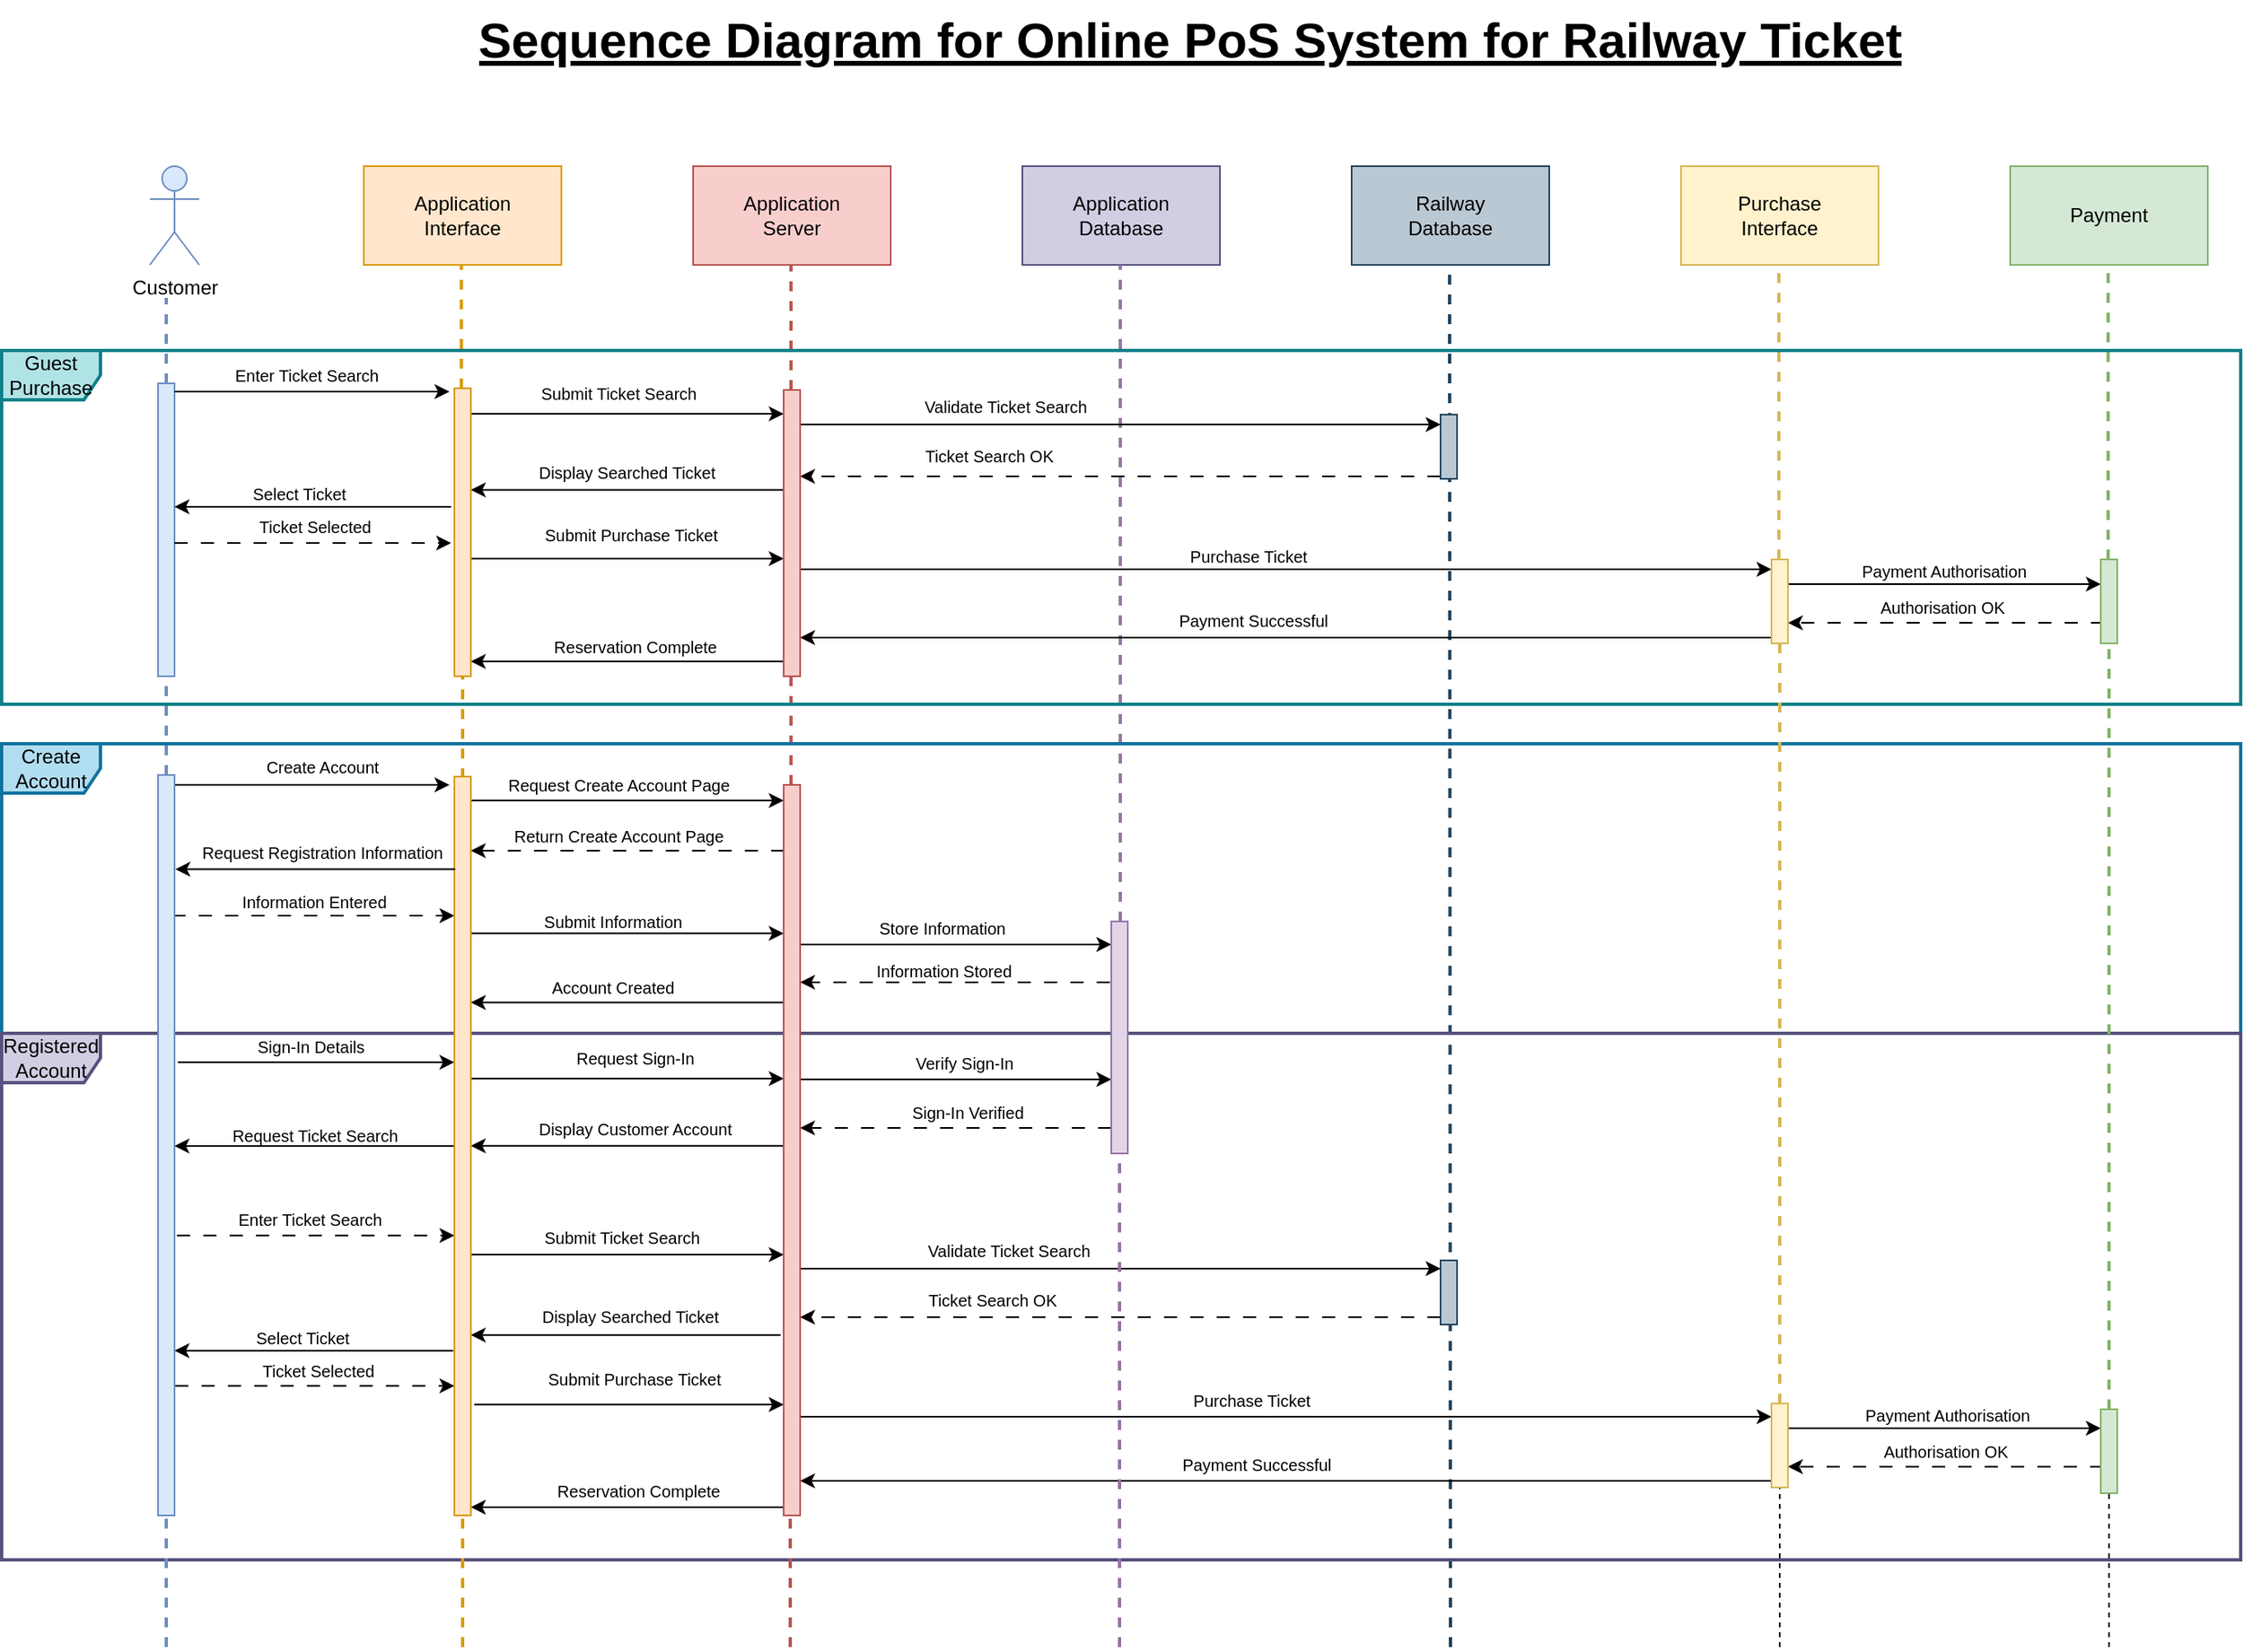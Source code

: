 <mxfile version="24.7.17">
  <diagram name="Page-1" id="2YBvvXClWsGukQMizWep">
    <mxGraphModel dx="2025" dy="1498" grid="1" gridSize="10" guides="1" tooltips="1" connect="1" arrows="1" fold="1" page="1" pageScale="1" pageWidth="850" pageHeight="1100" math="0" shadow="0">
      <root>
        <mxCell id="0" />
        <mxCell id="1" parent="0" />
        <mxCell id="pGVijK_qeZp_xBeqPrej-136" value="" style="html=1;points=[[0,0,0,0,5],[0,1,0,0,-5],[1,0,0,0,5],[1,1,0,0,-5]];perimeter=orthogonalPerimeter;outlineConnect=0;targetShapes=umlLifeline;portConstraint=eastwest;newEdgeStyle={&quot;curved&quot;:0,&quot;rounded&quot;:0};fillColor=#dae8fc;strokeColor=#6c8ebf;" parent="1" vertex="1">
          <mxGeometry x="213" y="273" width="10" height="178" as="geometry" />
        </mxCell>
        <mxCell id="pGVijK_qeZp_xBeqPrej-1" value="Customer" style="shape=umlActor;verticalLabelPosition=bottom;verticalAlign=top;html=1;outlineConnect=0;strokeWidth=1;fillColor=#dae8fc;strokeColor=#6c8ebf;" parent="1" vertex="1">
          <mxGeometry x="208" y="141" width="30" height="60" as="geometry" />
        </mxCell>
        <mxCell id="pGVijK_qeZp_xBeqPrej-2" value="Application&lt;div&gt;&lt;span style=&quot;background-color: initial;&quot;&gt;Interface&lt;/span&gt;&lt;/div&gt;" style="rounded=0;whiteSpace=wrap;html=1;strokeWidth=1;fillColor=#ffe6cc;strokeColor=#d79b00;" parent="1" vertex="1">
          <mxGeometry x="338" y="141" width="120" height="60" as="geometry" />
        </mxCell>
        <mxCell id="pGVijK_qeZp_xBeqPrej-4" value="Application&lt;div&gt;Server&lt;/div&gt;" style="rounded=0;whiteSpace=wrap;html=1;strokeWidth=1;fillColor=#f8cecc;strokeColor=#b85450;" parent="1" vertex="1">
          <mxGeometry x="538" y="141" width="120" height="60" as="geometry" />
        </mxCell>
        <mxCell id="pGVijK_qeZp_xBeqPrej-6" value="Application&lt;div&gt;Database&lt;/div&gt;" style="rounded=0;whiteSpace=wrap;html=1;strokeWidth=1;fillColor=#d0cee2;strokeColor=#56517e;" parent="1" vertex="1">
          <mxGeometry x="738" y="141" width="120" height="60" as="geometry" />
        </mxCell>
        <mxCell id="pGVijK_qeZp_xBeqPrej-8" value="Railway&lt;div&gt;Database&lt;/div&gt;" style="rounded=0;whiteSpace=wrap;html=1;strokeWidth=1;fillColor=#bac8d3;strokeColor=#23445d;" parent="1" vertex="1">
          <mxGeometry x="938" y="141" width="120" height="60" as="geometry" />
        </mxCell>
        <mxCell id="pGVijK_qeZp_xBeqPrej-10" value="Purchase&lt;div&gt;Interface&lt;/div&gt;" style="rounded=0;whiteSpace=wrap;html=1;strokeWidth=1;fillColor=#fff2cc;strokeColor=#d6b656;" parent="1" vertex="1">
          <mxGeometry x="1138" y="141" width="120" height="60" as="geometry" />
        </mxCell>
        <mxCell id="pGVijK_qeZp_xBeqPrej-11" value="" style="endArrow=none;dashed=1;html=1;rounded=0;strokeWidth=2;fillColor=#dae8fc;strokeColor=#6c8ebf;" parent="1" source="pGVijK_qeZp_xBeqPrej-136" edge="1">
          <mxGeometry width="50" height="50" relative="1" as="geometry">
            <mxPoint x="218" y="1041" as="sourcePoint" />
            <mxPoint x="218" y="221" as="targetPoint" />
          </mxGeometry>
        </mxCell>
        <mxCell id="pGVijK_qeZp_xBeqPrej-12" value="" style="endArrow=none;dashed=1;html=1;rounded=0;strokeWidth=2;fillColor=#ffe6cc;strokeColor=#d79b00;" parent="1" source="pGVijK_qeZp_xBeqPrej-142" edge="1">
          <mxGeometry width="50" height="50" relative="1" as="geometry">
            <mxPoint x="398" y="1041" as="sourcePoint" />
            <mxPoint x="397.23" y="201" as="targetPoint" />
          </mxGeometry>
        </mxCell>
        <mxCell id="pGVijK_qeZp_xBeqPrej-13" value="" style="endArrow=none;dashed=1;html=1;rounded=0;strokeWidth=2;fillColor=#f8cecc;strokeColor=#b85450;" parent="1" source="pGVijK_qeZp_xBeqPrej-159" edge="1">
          <mxGeometry width="50" height="50" relative="1" as="geometry">
            <mxPoint x="597" y="1041" as="sourcePoint" />
            <mxPoint x="597.46" y="201" as="targetPoint" />
          </mxGeometry>
        </mxCell>
        <mxCell id="pGVijK_qeZp_xBeqPrej-14" value="" style="endArrow=none;dashed=1;html=1;rounded=0;strokeWidth=2;fillColor=#e1d5e7;strokeColor=#9673a6;" parent="1" source="pGVijK_qeZp_xBeqPrej-156" edge="1">
          <mxGeometry width="50" height="50" relative="1" as="geometry">
            <mxPoint x="797" y="1041" as="sourcePoint" />
            <mxPoint x="797.46" y="201" as="targetPoint" />
          </mxGeometry>
        </mxCell>
        <mxCell id="pGVijK_qeZp_xBeqPrej-15" value="" style="endArrow=none;dashed=1;html=1;rounded=0;strokeWidth=2;fillColor=#bac8d3;strokeColor=#23445d;" parent="1" edge="1">
          <mxGeometry width="50" height="50" relative="1" as="geometry">
            <mxPoint x="998" y="1041" as="sourcePoint" />
            <mxPoint x="997.46" y="201" as="targetPoint" />
          </mxGeometry>
        </mxCell>
        <mxCell id="pGVijK_qeZp_xBeqPrej-16" value="" style="endArrow=none;dashed=1;html=1;rounded=0;strokeWidth=2;fillColor=#fff2cc;strokeColor=#d6b656;" parent="1" source="pGVijK_qeZp_xBeqPrej-150" edge="1">
          <mxGeometry width="50" height="50" relative="1" as="geometry">
            <mxPoint x="1198" y="1041" as="sourcePoint" />
            <mxPoint x="1197.46" y="201" as="targetPoint" />
          </mxGeometry>
        </mxCell>
        <mxCell id="pGVijK_qeZp_xBeqPrej-17" value="" style="endArrow=classic;html=1;rounded=0;strokeWidth=1;" parent="1" edge="1">
          <mxGeometry width="50" height="50" relative="1" as="geometry">
            <mxPoint x="218" y="517" as="sourcePoint" />
            <mxPoint x="390" y="517" as="targetPoint" />
          </mxGeometry>
        </mxCell>
        <mxCell id="pGVijK_qeZp_xBeqPrej-18" value="" style="endArrow=classic;html=1;rounded=0;strokeWidth=1;" parent="1" edge="1">
          <mxGeometry width="50" height="50" relative="1" as="geometry">
            <mxPoint x="403" y="526.5" as="sourcePoint" />
            <mxPoint x="593" y="526.5" as="targetPoint" />
          </mxGeometry>
        </mxCell>
        <mxCell id="pGVijK_qeZp_xBeqPrej-19" value="" style="endArrow=classic;html=1;rounded=0;dashed=1;dashPattern=8 8;strokeWidth=1;exitX=0.039;exitY=0.09;exitDx=0;exitDy=0;exitPerimeter=0;" parent="1" source="pGVijK_qeZp_xBeqPrej-159" target="pGVijK_qeZp_xBeqPrej-144" edge="1">
          <mxGeometry width="50" height="50" relative="1" as="geometry">
            <mxPoint x="590" y="557" as="sourcePoint" />
            <mxPoint x="398" y="557" as="targetPoint" />
          </mxGeometry>
        </mxCell>
        <mxCell id="pGVijK_qeZp_xBeqPrej-20" value="" style="endArrow=classic;html=1;rounded=0;strokeWidth=1;" parent="1" source="pGVijK_qeZp_xBeqPrej-144" target="pGVijK_qeZp_xBeqPrej-138" edge="1">
          <mxGeometry width="50" height="50" relative="1" as="geometry">
            <mxPoint x="398" y="567" as="sourcePoint" />
            <mxPoint x="218" y="567" as="targetPoint" />
          </mxGeometry>
        </mxCell>
        <mxCell id="pGVijK_qeZp_xBeqPrej-22" value="Create Account" style="text;html=1;align=center;verticalAlign=middle;whiteSpace=wrap;rounded=0;fontSize=10;strokeWidth=1;" parent="1" vertex="1">
          <mxGeometry x="258" y="491" width="110" height="30" as="geometry" />
        </mxCell>
        <mxCell id="pGVijK_qeZp_xBeqPrej-23" value="Request Create Account Page" style="text;html=1;align=center;verticalAlign=middle;whiteSpace=wrap;rounded=0;fontSize=10;strokeWidth=1;" parent="1" vertex="1">
          <mxGeometry x="408" y="502" width="170" height="30" as="geometry" />
        </mxCell>
        <mxCell id="pGVijK_qeZp_xBeqPrej-24" value="Return Create Account Page" style="text;html=1;align=center;verticalAlign=middle;whiteSpace=wrap;rounded=0;fontSize=10;strokeWidth=1;" parent="1" vertex="1">
          <mxGeometry x="408" y="533" width="170" height="30" as="geometry" />
        </mxCell>
        <mxCell id="pGVijK_qeZp_xBeqPrej-25" value="Request Registration Information" style="text;html=1;align=center;verticalAlign=middle;whiteSpace=wrap;rounded=0;fontSize=10;strokeWidth=1;" parent="1" vertex="1">
          <mxGeometry x="238" y="543" width="150" height="30" as="geometry" />
        </mxCell>
        <mxCell id="pGVijK_qeZp_xBeqPrej-26" value="" style="endArrow=classic;html=1;rounded=0;dashed=1;dashPattern=8 8;strokeWidth=1;exitX=0.872;exitY=0.19;exitDx=0;exitDy=0;exitPerimeter=0;" parent="1" source="pGVijK_qeZp_xBeqPrej-138" target="pGVijK_qeZp_xBeqPrej-144" edge="1">
          <mxGeometry width="50" height="50" relative="1" as="geometry">
            <mxPoint x="218" y="597" as="sourcePoint" />
            <mxPoint x="398" y="597" as="targetPoint" />
          </mxGeometry>
        </mxCell>
        <mxCell id="pGVijK_qeZp_xBeqPrej-27" value="&lt;font&gt;Information Entered&lt;/font&gt;" style="text;html=1;align=center;verticalAlign=middle;whiteSpace=wrap;rounded=0;fontSize=10;strokeWidth=1;" parent="1" vertex="1">
          <mxGeometry x="258" y="573" width="100" height="30" as="geometry" />
        </mxCell>
        <mxCell id="pGVijK_qeZp_xBeqPrej-28" value="" style="endArrow=classic;html=1;rounded=0;strokeWidth=1;exitX=0.817;exitY=0.21;exitDx=0;exitDy=0;exitPerimeter=0;" parent="1" edge="1">
          <mxGeometry width="50" height="50" relative="1" as="geometry">
            <mxPoint x="401.17" y="607.29" as="sourcePoint" />
            <mxPoint x="593" y="607.29" as="targetPoint" />
          </mxGeometry>
        </mxCell>
        <mxCell id="pGVijK_qeZp_xBeqPrej-30" value="&lt;font&gt;Submit Information&lt;/font&gt;" style="text;html=1;align=center;verticalAlign=middle;whiteSpace=wrap;rounded=0;fontSize=10;strokeWidth=1;" parent="1" vertex="1">
          <mxGeometry x="442" y="585" width="95" height="30" as="geometry" />
        </mxCell>
        <mxCell id="pGVijK_qeZp_xBeqPrej-31" value="" style="endArrow=classic;html=1;rounded=0;strokeWidth=1;" parent="1" edge="1">
          <mxGeometry width="50" height="50" relative="1" as="geometry">
            <mxPoint x="603" y="614" as="sourcePoint" />
            <mxPoint x="792" y="614" as="targetPoint" />
          </mxGeometry>
        </mxCell>
        <mxCell id="pGVijK_qeZp_xBeqPrej-32" value="&lt;font&gt;Store Information&lt;/font&gt;" style="text;html=1;align=center;verticalAlign=middle;whiteSpace=wrap;rounded=0;fontSize=10;strokeWidth=1;" parent="1" vertex="1">
          <mxGeometry x="642" y="589" width="95" height="30" as="geometry" />
        </mxCell>
        <mxCell id="pGVijK_qeZp_xBeqPrej-33" value="" style="endArrow=classic;html=1;rounded=0;dashed=1;dashPattern=8 8;strokeWidth=1;exitX=-0.083;exitY=0.262;exitDx=0;exitDy=0;exitPerimeter=0;" parent="1" source="pGVijK_qeZp_xBeqPrej-156" target="pGVijK_qeZp_xBeqPrej-159" edge="1">
          <mxGeometry width="50" height="50" relative="1" as="geometry">
            <mxPoint x="798" y="637" as="sourcePoint" />
            <mxPoint x="598" y="637" as="targetPoint" />
          </mxGeometry>
        </mxCell>
        <mxCell id="pGVijK_qeZp_xBeqPrej-34" value="&lt;font&gt;Information Stored&lt;/font&gt;" style="text;html=1;align=center;verticalAlign=middle;whiteSpace=wrap;rounded=0;fontSize=10;strokeWidth=1;" parent="1" vertex="1">
          <mxGeometry x="643" y="615" width="95" height="30" as="geometry" />
        </mxCell>
        <mxCell id="pGVijK_qeZp_xBeqPrej-35" value="" style="endArrow=classic;html=1;rounded=0;strokeWidth=1;exitX=-0.017;exitY=0.291;exitDx=0;exitDy=0;exitPerimeter=0;" parent="1" edge="1">
          <mxGeometry width="50" height="50" relative="1" as="geometry">
            <mxPoint x="592.83" y="649.204" as="sourcePoint" />
            <mxPoint x="403" y="649.204" as="targetPoint" />
          </mxGeometry>
        </mxCell>
        <mxCell id="pGVijK_qeZp_xBeqPrej-36" value="&lt;font&gt;Account Created&lt;/font&gt;" style="text;html=1;align=center;verticalAlign=middle;whiteSpace=wrap;rounded=0;fontSize=10;strokeWidth=1;" parent="1" vertex="1">
          <mxGeometry x="442" y="625" width="95" height="30" as="geometry" />
        </mxCell>
        <mxCell id="pGVijK_qeZp_xBeqPrej-39" value="" style="endArrow=classic;html=1;rounded=0;strokeWidth=1;exitX=1.206;exitY=0.388;exitDx=0;exitDy=0;exitPerimeter=0;" parent="1" source="pGVijK_qeZp_xBeqPrej-138" target="pGVijK_qeZp_xBeqPrej-144" edge="1">
          <mxGeometry width="50" height="50" relative="1" as="geometry">
            <mxPoint x="218" y="686" as="sourcePoint" />
            <mxPoint x="398" y="686" as="targetPoint" />
          </mxGeometry>
        </mxCell>
        <mxCell id="pGVijK_qeZp_xBeqPrej-40" value="&lt;font style=&quot;font-size: 10px;&quot;&gt;Sign-In Details&lt;/font&gt;" style="text;html=1;align=center;verticalAlign=middle;whiteSpace=wrap;rounded=0;strokeWidth=1;" parent="1" vertex="1">
          <mxGeometry x="261" y="661" width="90" height="30" as="geometry" />
        </mxCell>
        <mxCell id="pGVijK_qeZp_xBeqPrej-41" value="" style="endArrow=classic;html=1;rounded=0;strokeWidth=1;" parent="1" edge="1">
          <mxGeometry width="50" height="50" relative="1" as="geometry">
            <mxPoint x="403" y="695.5" as="sourcePoint" />
            <mxPoint x="593" y="695.5" as="targetPoint" />
          </mxGeometry>
        </mxCell>
        <mxCell id="pGVijK_qeZp_xBeqPrej-44" value="Request Sign-In" style="text;html=1;align=center;verticalAlign=middle;whiteSpace=wrap;rounded=0;fontSize=10;strokeWidth=1;" parent="1" vertex="1">
          <mxGeometry x="458" y="668" width="90" height="30" as="geometry" />
        </mxCell>
        <mxCell id="pGVijK_qeZp_xBeqPrej-45" value="" style="endArrow=classic;html=1;rounded=0;strokeWidth=1;" parent="1" edge="1">
          <mxGeometry width="50" height="50" relative="1" as="geometry">
            <mxPoint x="603" y="696" as="sourcePoint" />
            <mxPoint x="792" y="696" as="targetPoint" />
          </mxGeometry>
        </mxCell>
        <mxCell id="pGVijK_qeZp_xBeqPrej-46" value="&lt;font style=&quot;font-size: 10px;&quot;&gt;Verify Sign-In&lt;/font&gt;" style="text;html=1;align=center;verticalAlign=middle;whiteSpace=wrap;rounded=0;strokeWidth=1;" parent="1" vertex="1">
          <mxGeometry x="658" y="671" width="90" height="30" as="geometry" />
        </mxCell>
        <mxCell id="pGVijK_qeZp_xBeqPrej-47" value="" style="endArrow=classic;html=1;rounded=0;dashed=1;dashPattern=8 8;strokeWidth=1;" parent="1" edge="1">
          <mxGeometry width="50" height="50" relative="1" as="geometry">
            <mxPoint x="792" y="725.5" as="sourcePoint" />
            <mxPoint x="603" y="725.5" as="targetPoint" />
          </mxGeometry>
        </mxCell>
        <mxCell id="pGVijK_qeZp_xBeqPrej-48" value="&lt;font style=&quot;font-size: 10px;&quot;&gt;Sign-In Verified&lt;/font&gt;" style="text;html=1;align=center;verticalAlign=middle;whiteSpace=wrap;rounded=0;strokeWidth=1;" parent="1" vertex="1">
          <mxGeometry x="660.5" y="701" width="87.5" height="30" as="geometry" />
        </mxCell>
        <mxCell id="pGVijK_qeZp_xBeqPrej-49" value="" style="endArrow=classic;html=1;rounded=0;strokeWidth=1;exitX=-0.017;exitY=0.494;exitDx=0;exitDy=0;exitPerimeter=0;" parent="1" source="pGVijK_qeZp_xBeqPrej-159" target="pGVijK_qeZp_xBeqPrej-144" edge="1">
          <mxGeometry width="50" height="50" relative="1" as="geometry">
            <mxPoint x="598" y="737" as="sourcePoint" />
            <mxPoint x="398" y="737" as="targetPoint" />
          </mxGeometry>
        </mxCell>
        <mxCell id="pGVijK_qeZp_xBeqPrej-50" value="&lt;font style=&quot;font-size: 10px;&quot;&gt;Display Customer Account&lt;/font&gt;" style="text;html=1;align=center;verticalAlign=middle;whiteSpace=wrap;rounded=0;strokeWidth=1;" parent="1" vertex="1">
          <mxGeometry x="438" y="711" width="130" height="30" as="geometry" />
        </mxCell>
        <mxCell id="pGVijK_qeZp_xBeqPrej-53" value="" style="endArrow=classic;html=1;rounded=0;strokeWidth=1;exitX=1;exitY=0;exitDx=0;exitDy=5;exitPerimeter=0;" parent="1" source="pGVijK_qeZp_xBeqPrej-136" edge="1">
          <mxGeometry width="50" height="50" relative="1" as="geometry">
            <mxPoint x="230" y="278" as="sourcePoint" />
            <mxPoint x="390" y="278" as="targetPoint" />
          </mxGeometry>
        </mxCell>
        <mxCell id="pGVijK_qeZp_xBeqPrej-54" value="&lt;font style=&quot;font-size: 10px;&quot;&gt;Enter Ticket Search&lt;/font&gt;" style="text;html=1;align=center;verticalAlign=middle;whiteSpace=wrap;rounded=0;strokeWidth=1;" parent="1" vertex="1">
          <mxGeometry x="256" y="253" width="95" height="30" as="geometry" />
        </mxCell>
        <mxCell id="pGVijK_qeZp_xBeqPrej-55" value="" style="endArrow=classic;html=1;rounded=0;strokeWidth=1;" parent="1" edge="1">
          <mxGeometry width="50" height="50" relative="1" as="geometry">
            <mxPoint x="403" y="291.5" as="sourcePoint" />
            <mxPoint x="593" y="291.5" as="targetPoint" />
          </mxGeometry>
        </mxCell>
        <mxCell id="pGVijK_qeZp_xBeqPrej-56" value="Submit Ticket Search" style="text;html=1;align=center;verticalAlign=middle;whiteSpace=wrap;rounded=0;fontSize=10;strokeWidth=1;" parent="1" vertex="1">
          <mxGeometry x="443" y="264" width="100" height="30" as="geometry" />
        </mxCell>
        <mxCell id="pGVijK_qeZp_xBeqPrej-57" value="" style="endArrow=classic;html=1;rounded=0;strokeWidth=1;" parent="1" target="pGVijK_qeZp_xBeqPrej-154" edge="1">
          <mxGeometry width="50" height="50" relative="1" as="geometry">
            <mxPoint x="598" y="298" as="sourcePoint" />
            <mxPoint x="998" y="298" as="targetPoint" />
          </mxGeometry>
        </mxCell>
        <mxCell id="pGVijK_qeZp_xBeqPrej-58" value="Validate Ticket Search" style="text;html=1;align=center;verticalAlign=middle;whiteSpace=wrap;rounded=0;fontSize=10;strokeWidth=1;" parent="1" vertex="1">
          <mxGeometry x="668" y="272" width="120" height="30" as="geometry" />
        </mxCell>
        <mxCell id="pGVijK_qeZp_xBeqPrej-59" value="" style="endArrow=classic;html=1;rounded=0;dashed=1;dashPattern=8 8;strokeWidth=1;" parent="1" edge="1">
          <mxGeometry width="50" height="50" relative="1" as="geometry">
            <mxPoint x="992" y="329.5" as="sourcePoint" />
            <mxPoint x="603" y="329.5" as="targetPoint" />
          </mxGeometry>
        </mxCell>
        <mxCell id="pGVijK_qeZp_xBeqPrej-60" value="&lt;font style=&quot;font-size: 10px;&quot;&gt;Ticket Search OK&lt;/font&gt;" style="text;html=1;align=center;verticalAlign=middle;whiteSpace=wrap;rounded=0;strokeWidth=1;" parent="1" vertex="1">
          <mxGeometry x="678" y="302" width="80" height="30" as="geometry" />
        </mxCell>
        <mxCell id="pGVijK_qeZp_xBeqPrej-61" value="" style="endArrow=classic;html=1;rounded=0;strokeWidth=1;exitX=0.162;exitY=0.349;exitDx=0;exitDy=0;exitPerimeter=0;" parent="1" source="pGVijK_qeZp_xBeqPrej-158" target="pGVijK_qeZp_xBeqPrej-142" edge="1">
          <mxGeometry width="50" height="50" relative="1" as="geometry">
            <mxPoint x="598" y="338" as="sourcePoint" />
            <mxPoint x="398" y="338" as="targetPoint" />
          </mxGeometry>
        </mxCell>
        <mxCell id="pGVijK_qeZp_xBeqPrej-62" value="&lt;font style=&quot;font-size: 10px;&quot;&gt;Display Searched Ticket&lt;/font&gt;" style="text;html=1;align=center;verticalAlign=middle;whiteSpace=wrap;rounded=0;strokeWidth=1;" parent="1" vertex="1">
          <mxGeometry x="443" y="312" width="110" height="30" as="geometry" />
        </mxCell>
        <mxCell id="pGVijK_qeZp_xBeqPrej-63" value="" style="endArrow=classic;html=1;rounded=0;strokeWidth=1;" parent="1" edge="1">
          <mxGeometry width="50" height="50" relative="1" as="geometry">
            <mxPoint x="391" y="348" as="sourcePoint" />
            <mxPoint x="223" y="348" as="targetPoint" />
          </mxGeometry>
        </mxCell>
        <mxCell id="pGVijK_qeZp_xBeqPrej-64" value="&lt;font style=&quot;font-size: 10px;&quot;&gt;Select Ticket&lt;/font&gt;" style="text;html=1;align=center;verticalAlign=middle;whiteSpace=wrap;rounded=0;strokeWidth=1;" parent="1" vertex="1">
          <mxGeometry x="269" y="325" width="60" height="30" as="geometry" />
        </mxCell>
        <mxCell id="pGVijK_qeZp_xBeqPrej-65" value="Payment" style="rounded=0;whiteSpace=wrap;html=1;strokeWidth=1;fillColor=#d5e8d4;strokeColor=#82b366;" parent="1" vertex="1">
          <mxGeometry x="1338" y="141" width="120" height="60" as="geometry" />
        </mxCell>
        <mxCell id="pGVijK_qeZp_xBeqPrej-66" value="" style="endArrow=none;dashed=1;html=1;rounded=0;strokeWidth=2;fillColor=#d5e8d4;strokeColor=#82b366;" parent="1" source="pGVijK_qeZp_xBeqPrej-146" edge="1">
          <mxGeometry width="50" height="50" relative="1" as="geometry">
            <mxPoint x="1398" y="1041" as="sourcePoint" />
            <mxPoint x="1397.46" y="201" as="targetPoint" />
          </mxGeometry>
        </mxCell>
        <mxCell id="pGVijK_qeZp_xBeqPrej-67" value="" style="endArrow=classic;html=1;rounded=0;strokeWidth=1;" parent="1" edge="1">
          <mxGeometry width="50" height="50" relative="1" as="geometry">
            <mxPoint x="403" y="379.5" as="sourcePoint" />
            <mxPoint x="593" y="379.5" as="targetPoint" />
          </mxGeometry>
        </mxCell>
        <mxCell id="pGVijK_qeZp_xBeqPrej-68" value="&lt;font style=&quot;font-size: 10px;&quot;&gt;Submit Purchase Ticket&lt;/font&gt;" style="text;html=1;align=center;verticalAlign=middle;whiteSpace=wrap;rounded=0;strokeWidth=1;" parent="1" vertex="1">
          <mxGeometry x="443" y="350" width="115" height="30" as="geometry" />
        </mxCell>
        <mxCell id="pGVijK_qeZp_xBeqPrej-69" value="" style="endArrow=classic;html=1;rounded=0;strokeWidth=1;" parent="1" target="pGVijK_qeZp_xBeqPrej-146" edge="1">
          <mxGeometry width="50" height="50" relative="1" as="geometry">
            <mxPoint x="1198" y="395" as="sourcePoint" />
            <mxPoint x="1390" y="395" as="targetPoint" />
          </mxGeometry>
        </mxCell>
        <mxCell id="pGVijK_qeZp_xBeqPrej-70" value="&lt;font style=&quot;font-size: 10px;&quot;&gt;Payment Authorisation&lt;/font&gt;" style="text;html=1;align=center;verticalAlign=middle;whiteSpace=wrap;rounded=0;strokeWidth=1;" parent="1" vertex="1">
          <mxGeometry x="1238" y="372" width="120" height="30" as="geometry" />
        </mxCell>
        <mxCell id="pGVijK_qeZp_xBeqPrej-71" value="" style="endArrow=classic;html=1;rounded=0;dashed=1;dashPattern=8 8;strokeWidth=1;" parent="1" edge="1">
          <mxGeometry width="50" height="50" relative="1" as="geometry">
            <mxPoint x="223" y="370" as="sourcePoint" />
            <mxPoint x="391" y="370" as="targetPoint" />
          </mxGeometry>
        </mxCell>
        <mxCell id="pGVijK_qeZp_xBeqPrej-72" value="&lt;font style=&quot;font-size: 10px;&quot;&gt;Ticket Selected&lt;/font&gt;" style="text;html=1;align=center;verticalAlign=middle;whiteSpace=wrap;rounded=0;strokeWidth=1;" parent="1" vertex="1">
          <mxGeometry x="269" y="345" width="79" height="30" as="geometry" />
        </mxCell>
        <mxCell id="pGVijK_qeZp_xBeqPrej-73" value="" style="endArrow=classic;html=1;rounded=0;strokeWidth=1;" parent="1" edge="1">
          <mxGeometry width="50" height="50" relative="1" as="geometry">
            <mxPoint x="603" y="386" as="sourcePoint" />
            <mxPoint x="1193" y="386" as="targetPoint" />
          </mxGeometry>
        </mxCell>
        <mxCell id="pGVijK_qeZp_xBeqPrej-74" value="&lt;font style=&quot;font-size: 10px;&quot;&gt;Purchase Ticket&lt;/font&gt;" style="text;html=1;align=center;verticalAlign=middle;whiteSpace=wrap;rounded=0;strokeWidth=1;" parent="1" vertex="1">
          <mxGeometry x="818" y="363" width="115" height="30" as="geometry" />
        </mxCell>
        <mxCell id="pGVijK_qeZp_xBeqPrej-75" value="" style="endArrow=classic;html=1;rounded=0;dashed=1;dashPattern=8 8;strokeWidth=1;exitX=0.206;exitY=0.756;exitDx=0;exitDy=0;exitPerimeter=0;" parent="1" source="pGVijK_qeZp_xBeqPrej-146" target="pGVijK_qeZp_xBeqPrej-150" edge="1">
          <mxGeometry width="50" height="50" relative="1" as="geometry">
            <mxPoint x="1398" y="418" as="sourcePoint" />
            <mxPoint x="1198" y="418" as="targetPoint" />
          </mxGeometry>
        </mxCell>
        <mxCell id="pGVijK_qeZp_xBeqPrej-76" value="&lt;font style=&quot;font-size: 10px;&quot;&gt;Authorisation OK&lt;/font&gt;" style="text;html=1;align=center;verticalAlign=middle;whiteSpace=wrap;rounded=0;strokeWidth=1;" parent="1" vertex="1">
          <mxGeometry x="1237" y="394" width="120" height="30" as="geometry" />
        </mxCell>
        <mxCell id="pGVijK_qeZp_xBeqPrej-77" value="" style="endArrow=classic;html=1;rounded=0;strokeWidth=1;" parent="1" edge="1">
          <mxGeometry width="50" height="50" relative="1" as="geometry">
            <mxPoint x="1193" y="427.5" as="sourcePoint" />
            <mxPoint x="603" y="427.5" as="targetPoint" />
          </mxGeometry>
        </mxCell>
        <mxCell id="pGVijK_qeZp_xBeqPrej-78" value="Payment Successful" style="text;html=1;align=center;verticalAlign=middle;whiteSpace=wrap;rounded=0;fontSize=10;strokeWidth=1;" parent="1" vertex="1">
          <mxGeometry x="808" y="402" width="141" height="30" as="geometry" />
        </mxCell>
        <mxCell id="pGVijK_qeZp_xBeqPrej-80" value="" style="endArrow=classic;html=1;rounded=0;strokeWidth=1;" parent="1" edge="1">
          <mxGeometry width="50" height="50" relative="1" as="geometry">
            <mxPoint x="593" y="442" as="sourcePoint" />
            <mxPoint x="403" y="442" as="targetPoint" />
          </mxGeometry>
        </mxCell>
        <mxCell id="pGVijK_qeZp_xBeqPrej-82" value="Reservation Complete" style="text;html=1;align=center;verticalAlign=middle;whiteSpace=wrap;rounded=0;fontSize=10;strokeWidth=1;" parent="1" vertex="1">
          <mxGeometry x="423" y="418" width="160" height="30" as="geometry" />
        </mxCell>
        <mxCell id="pGVijK_qeZp_xBeqPrej-106" value="" style="endArrow=classic;html=1;rounded=0;strokeWidth=1;dashed=1;dashPattern=8 8;exitX=1.15;exitY=0.622;exitDx=0;exitDy=0;exitPerimeter=0;" parent="1" source="pGVijK_qeZp_xBeqPrej-138" target="pGVijK_qeZp_xBeqPrej-144" edge="1">
          <mxGeometry width="50" height="50" relative="1" as="geometry">
            <mxPoint x="220" y="791" as="sourcePoint" />
            <mxPoint x="400" y="791" as="targetPoint" />
          </mxGeometry>
        </mxCell>
        <mxCell id="pGVijK_qeZp_xBeqPrej-107" value="&lt;font style=&quot;font-size: 10px;&quot;&gt;Enter Ticket Search&lt;/font&gt;" style="text;html=1;align=center;verticalAlign=middle;whiteSpace=wrap;rounded=0;strokeWidth=1;" parent="1" vertex="1">
          <mxGeometry x="258" y="766" width="95" height="30" as="geometry" />
        </mxCell>
        <mxCell id="pGVijK_qeZp_xBeqPrej-108" value="" style="endArrow=classic;html=1;rounded=0;strokeWidth=1;" parent="1" edge="1">
          <mxGeometry width="50" height="50" relative="1" as="geometry">
            <mxPoint x="403" y="802.5" as="sourcePoint" />
            <mxPoint x="593" y="802.5" as="targetPoint" />
          </mxGeometry>
        </mxCell>
        <mxCell id="pGVijK_qeZp_xBeqPrej-109" value="Submit Ticket Search" style="text;html=1;align=center;verticalAlign=middle;whiteSpace=wrap;rounded=0;fontSize=10;strokeWidth=1;" parent="1" vertex="1">
          <mxGeometry x="445" y="777" width="100" height="30" as="geometry" />
        </mxCell>
        <mxCell id="pGVijK_qeZp_xBeqPrej-110" value="" style="endArrow=classic;html=1;rounded=0;strokeWidth=1;entryX=0;entryY=0;entryDx=0;entryDy=5;entryPerimeter=0;" parent="1" source="pGVijK_qeZp_xBeqPrej-159" target="pGVijK_qeZp_xBeqPrej-155" edge="1">
          <mxGeometry width="50" height="50" relative="1" as="geometry">
            <mxPoint x="600" y="811" as="sourcePoint" />
            <mxPoint x="1000" y="811" as="targetPoint" />
          </mxGeometry>
        </mxCell>
        <mxCell id="pGVijK_qeZp_xBeqPrej-111" value="Validate Ticket Search" style="text;html=1;align=center;verticalAlign=middle;whiteSpace=wrap;rounded=0;fontSize=10;strokeWidth=1;" parent="1" vertex="1">
          <mxGeometry x="670" y="785" width="120" height="30" as="geometry" />
        </mxCell>
        <mxCell id="pGVijK_qeZp_xBeqPrej-112" value="" style="endArrow=classic;html=1;rounded=0;dashed=1;dashPattern=8 8;strokeWidth=1;" parent="1" edge="1">
          <mxGeometry width="50" height="50" relative="1" as="geometry">
            <mxPoint x="992" y="840.5" as="sourcePoint" />
            <mxPoint x="603" y="840.5" as="targetPoint" />
          </mxGeometry>
        </mxCell>
        <mxCell id="pGVijK_qeZp_xBeqPrej-113" value="&lt;font style=&quot;font-size: 10px;&quot;&gt;Ticket Search OK&lt;/font&gt;" style="text;html=1;align=center;verticalAlign=middle;whiteSpace=wrap;rounded=0;strokeWidth=1;" parent="1" vertex="1">
          <mxGeometry x="680" y="815" width="80" height="30" as="geometry" />
        </mxCell>
        <mxCell id="pGVijK_qeZp_xBeqPrej-114" value="" style="endArrow=classic;html=1;rounded=0;strokeWidth=1;exitX=-0.183;exitY=0.753;exitDx=0;exitDy=0;exitPerimeter=0;" parent="1" source="pGVijK_qeZp_xBeqPrej-159" target="pGVijK_qeZp_xBeqPrej-144" edge="1">
          <mxGeometry width="50" height="50" relative="1" as="geometry">
            <mxPoint x="600" y="851" as="sourcePoint" />
            <mxPoint x="400" y="851" as="targetPoint" />
          </mxGeometry>
        </mxCell>
        <mxCell id="pGVijK_qeZp_xBeqPrej-115" value="&lt;font style=&quot;font-size: 10px;&quot;&gt;Display Searched Ticket&lt;/font&gt;" style="text;html=1;align=center;verticalAlign=middle;whiteSpace=wrap;rounded=0;strokeWidth=1;" parent="1" vertex="1">
          <mxGeometry x="445" y="825" width="110" height="30" as="geometry" />
        </mxCell>
        <mxCell id="pGVijK_qeZp_xBeqPrej-116" value="" style="endArrow=classic;html=1;rounded=0;strokeWidth=1;exitX=-0.072;exitY=0.777;exitDx=0;exitDy=0;exitPerimeter=0;" parent="1" source="pGVijK_qeZp_xBeqPrej-144" target="pGVijK_qeZp_xBeqPrej-138" edge="1">
          <mxGeometry width="50" height="50" relative="1" as="geometry">
            <mxPoint x="400" y="861" as="sourcePoint" />
            <mxPoint x="220" y="861" as="targetPoint" />
          </mxGeometry>
        </mxCell>
        <mxCell id="pGVijK_qeZp_xBeqPrej-117" value="&lt;font style=&quot;font-size: 10px;&quot;&gt;Select Ticket&lt;/font&gt;" style="text;html=1;align=center;verticalAlign=middle;whiteSpace=wrap;rounded=0;strokeWidth=1;" parent="1" vertex="1">
          <mxGeometry x="271" y="838" width="60" height="30" as="geometry" />
        </mxCell>
        <mxCell id="pGVijK_qeZp_xBeqPrej-118" value="" style="endArrow=classic;html=1;rounded=0;strokeWidth=1;exitX=1.206;exitY=0.85;exitDx=0;exitDy=0;exitPerimeter=0;" parent="1" source="pGVijK_qeZp_xBeqPrej-144" target="pGVijK_qeZp_xBeqPrej-159" edge="1">
          <mxGeometry width="50" height="50" relative="1" as="geometry">
            <mxPoint x="400" y="893" as="sourcePoint" />
            <mxPoint x="600" y="893" as="targetPoint" />
          </mxGeometry>
        </mxCell>
        <mxCell id="pGVijK_qeZp_xBeqPrej-119" value="&lt;font style=&quot;font-size: 10px;&quot;&gt;Submit Purchase Ticket&lt;/font&gt;" style="text;html=1;align=center;verticalAlign=middle;whiteSpace=wrap;rounded=0;strokeWidth=1;" parent="1" vertex="1">
          <mxGeometry x="445" y="863" width="115" height="30" as="geometry" />
        </mxCell>
        <mxCell id="pGVijK_qeZp_xBeqPrej-120" value="" style="endArrow=classic;html=1;rounded=0;strokeWidth=1;" parent="1" target="pGVijK_qeZp_xBeqPrej-148" edge="1">
          <mxGeometry width="50" height="50" relative="1" as="geometry">
            <mxPoint x="1200" y="908" as="sourcePoint" />
            <mxPoint x="1400" y="908" as="targetPoint" />
          </mxGeometry>
        </mxCell>
        <mxCell id="pGVijK_qeZp_xBeqPrej-121" value="&lt;font style=&quot;font-size: 10px;&quot;&gt;Payment Authorisation&lt;/font&gt;" style="text;html=1;align=center;verticalAlign=middle;whiteSpace=wrap;rounded=0;strokeWidth=1;" parent="1" vertex="1">
          <mxGeometry x="1240" y="885" width="120" height="30" as="geometry" />
        </mxCell>
        <mxCell id="pGVijK_qeZp_xBeqPrej-122" value="" style="endArrow=classic;html=1;rounded=0;dashed=1;dashPattern=8 8;strokeWidth=1;exitX=1.039;exitY=0.825;exitDx=0;exitDy=0;exitPerimeter=0;" parent="1" source="pGVijK_qeZp_xBeqPrej-138" target="pGVijK_qeZp_xBeqPrej-144" edge="1">
          <mxGeometry width="50" height="50" relative="1" as="geometry">
            <mxPoint x="220" y="883" as="sourcePoint" />
            <mxPoint x="400" y="883" as="targetPoint" />
          </mxGeometry>
        </mxCell>
        <mxCell id="pGVijK_qeZp_xBeqPrej-123" value="&lt;font style=&quot;font-size: 10px;&quot;&gt;Ticket Selected&lt;/font&gt;" style="text;html=1;align=center;verticalAlign=middle;whiteSpace=wrap;rounded=0;strokeWidth=1;" parent="1" vertex="1">
          <mxGeometry x="271" y="858" width="79" height="30" as="geometry" />
        </mxCell>
        <mxCell id="pGVijK_qeZp_xBeqPrej-124" value="" style="endArrow=classic;html=1;rounded=0;strokeWidth=1;" parent="1" edge="1">
          <mxGeometry width="50" height="50" relative="1" as="geometry">
            <mxPoint x="603" y="901" as="sourcePoint" />
            <mxPoint x="1193" y="901" as="targetPoint" />
          </mxGeometry>
        </mxCell>
        <mxCell id="pGVijK_qeZp_xBeqPrej-125" value="&lt;font style=&quot;font-size: 10px;&quot;&gt;Purchase Ticket&lt;/font&gt;" style="text;html=1;align=center;verticalAlign=middle;whiteSpace=wrap;rounded=0;strokeWidth=1;" parent="1" vertex="1">
          <mxGeometry x="820" y="876" width="115" height="30" as="geometry" />
        </mxCell>
        <mxCell id="pGVijK_qeZp_xBeqPrej-126" value="" style="endArrow=classic;html=1;rounded=0;dashed=1;dashPattern=8 8;strokeWidth=1;exitX=0.15;exitY=0.683;exitDx=0;exitDy=0;exitPerimeter=0;" parent="1" source="pGVijK_qeZp_xBeqPrej-148" target="pGVijK_qeZp_xBeqPrej-152" edge="1">
          <mxGeometry width="50" height="50" relative="1" as="geometry">
            <mxPoint x="1400" y="931" as="sourcePoint" />
            <mxPoint x="1200" y="931" as="targetPoint" />
          </mxGeometry>
        </mxCell>
        <mxCell id="pGVijK_qeZp_xBeqPrej-127" value="&lt;font style=&quot;font-size: 10px;&quot;&gt;Authorisation OK&lt;/font&gt;" style="text;html=1;align=center;verticalAlign=middle;whiteSpace=wrap;rounded=0;strokeWidth=1;" parent="1" vertex="1">
          <mxGeometry x="1239" y="907" width="120" height="30" as="geometry" />
        </mxCell>
        <mxCell id="pGVijK_qeZp_xBeqPrej-128" value="" style="endArrow=classic;html=1;rounded=0;strokeWidth=1;exitX=0;exitY=1;exitDx=0;exitDy=-5;exitPerimeter=0;" parent="1" edge="1">
          <mxGeometry width="50" height="50" relative="1" as="geometry">
            <mxPoint x="1193" y="940" as="sourcePoint" />
            <mxPoint x="603" y="940" as="targetPoint" />
          </mxGeometry>
        </mxCell>
        <mxCell id="pGVijK_qeZp_xBeqPrej-129" value="Payment Successful" style="text;html=1;align=center;verticalAlign=middle;whiteSpace=wrap;rounded=0;fontSize=10;strokeWidth=1;" parent="1" vertex="1">
          <mxGeometry x="810" y="915" width="141" height="30" as="geometry" />
        </mxCell>
        <mxCell id="pGVijK_qeZp_xBeqPrej-130" value="" style="endArrow=classic;html=1;rounded=0;strokeWidth=1;entryX=1;entryY=1;entryDx=0;entryDy=-5;entryPerimeter=0;" parent="1" source="pGVijK_qeZp_xBeqPrej-159" target="pGVijK_qeZp_xBeqPrej-144" edge="1">
          <mxGeometry width="50" height="50" relative="1" as="geometry">
            <mxPoint x="600" y="957" as="sourcePoint" />
            <mxPoint x="400" y="957" as="targetPoint" />
          </mxGeometry>
        </mxCell>
        <mxCell id="pGVijK_qeZp_xBeqPrej-131" value="Reservation Complete" style="text;html=1;align=center;verticalAlign=middle;whiteSpace=wrap;rounded=0;fontSize=10;strokeWidth=1;" parent="1" vertex="1">
          <mxGeometry x="425" y="931" width="160" height="30" as="geometry" />
        </mxCell>
        <mxCell id="pGVijK_qeZp_xBeqPrej-132" value="Request Ticket Search" style="text;html=1;align=center;verticalAlign=middle;whiteSpace=wrap;rounded=0;fontSize=10;" parent="1" vertex="1">
          <mxGeometry x="254.5" y="715" width="107" height="30" as="geometry" />
        </mxCell>
        <mxCell id="pGVijK_qeZp_xBeqPrej-133" value="Guest Purchase" style="shape=umlFrame;whiteSpace=wrap;html=1;pointerEvents=0;fillColor=#b0e3e6;strokeColor=#0e8088;strokeWidth=2;" parent="1" vertex="1">
          <mxGeometry x="118" y="253" width="1360" height="215" as="geometry" />
        </mxCell>
        <mxCell id="pGVijK_qeZp_xBeqPrej-134" value="Create Account" style="shape=umlFrame;whiteSpace=wrap;html=1;pointerEvents=0;fillColor=#b1ddf0;strokeColor=#10739e;strokeWidth=2;" parent="1" vertex="1">
          <mxGeometry x="118" y="492" width="1360" height="176" as="geometry" />
        </mxCell>
        <mxCell id="pGVijK_qeZp_xBeqPrej-135" value="Registered Account" style="shape=umlFrame;whiteSpace=wrap;html=1;pointerEvents=0;fillColor=#d0cee2;strokeColor=#56517e;strokeWidth=2;" parent="1" vertex="1">
          <mxGeometry x="118" y="668" width="1360" height="320" as="geometry" />
        </mxCell>
        <mxCell id="pGVijK_qeZp_xBeqPrej-137" value="" style="endArrow=none;dashed=1;html=1;rounded=0;strokeWidth=2;fillColor=#dae8fc;strokeColor=#6c8ebf;" parent="1" source="pGVijK_qeZp_xBeqPrej-138" target="pGVijK_qeZp_xBeqPrej-136" edge="1">
          <mxGeometry width="50" height="50" relative="1" as="geometry">
            <mxPoint x="218" y="1041" as="sourcePoint" />
            <mxPoint x="218" y="221" as="targetPoint" />
          </mxGeometry>
        </mxCell>
        <mxCell id="pGVijK_qeZp_xBeqPrej-139" value="" style="endArrow=none;dashed=1;html=1;rounded=0;strokeWidth=2;fillColor=#dae8fc;strokeColor=#6c8ebf;" parent="1" target="pGVijK_qeZp_xBeqPrej-138" edge="1">
          <mxGeometry width="50" height="50" relative="1" as="geometry">
            <mxPoint x="218" y="1041" as="sourcePoint" />
            <mxPoint x="218" y="451" as="targetPoint" />
          </mxGeometry>
        </mxCell>
        <mxCell id="pGVijK_qeZp_xBeqPrej-138" value="" style="html=1;points=[[0,0,0,0,5],[0,1,0,0,-5],[1,0,0,0,5],[1,1,0,0,-5]];perimeter=orthogonalPerimeter;outlineConnect=0;targetShapes=umlLifeline;portConstraint=eastwest;newEdgeStyle={&quot;curved&quot;:0,&quot;rounded&quot;:0};fillColor=#dae8fc;strokeColor=#6c8ebf;" parent="1" vertex="1">
          <mxGeometry x="213" y="511" width="10" height="450" as="geometry" />
        </mxCell>
        <mxCell id="pGVijK_qeZp_xBeqPrej-143" value="" style="endArrow=none;dashed=1;html=1;rounded=0;strokeWidth=2;fillColor=#ffe6cc;strokeColor=#d79b00;" parent="1" target="pGVijK_qeZp_xBeqPrej-142" edge="1">
          <mxGeometry width="50" height="50" relative="1" as="geometry">
            <mxPoint x="398" y="1041" as="sourcePoint" />
            <mxPoint x="397.23" y="201" as="targetPoint" />
          </mxGeometry>
        </mxCell>
        <mxCell id="pGVijK_qeZp_xBeqPrej-142" value="" style="html=1;points=[[0,0,0,0,5],[0,1,0,0,-5],[1,0,0,0,5],[1,1,0,0,-5]];perimeter=orthogonalPerimeter;outlineConnect=0;targetShapes=umlLifeline;portConstraint=eastwest;newEdgeStyle={&quot;curved&quot;:0,&quot;rounded&quot;:0};fillColor=#ffe6cc;strokeColor=#d79b00;" parent="1" vertex="1">
          <mxGeometry x="393" y="276" width="10" height="175" as="geometry" />
        </mxCell>
        <mxCell id="pGVijK_qeZp_xBeqPrej-145" value="" style="endArrow=classic;html=1;rounded=0;strokeWidth=1;" parent="1" target="pGVijK_qeZp_xBeqPrej-144" edge="1">
          <mxGeometry width="50" height="50" relative="1" as="geometry">
            <mxPoint x="398" y="567" as="sourcePoint" />
            <mxPoint x="223" y="567" as="targetPoint" />
          </mxGeometry>
        </mxCell>
        <mxCell id="pGVijK_qeZp_xBeqPrej-144" value="" style="html=1;points=[[0,0,0,0,5],[0,1,0,0,-5],[1,0,0,0,5],[1,1,0,0,-5]];perimeter=orthogonalPerimeter;outlineConnect=0;targetShapes=umlLifeline;portConstraint=eastwest;newEdgeStyle={&quot;curved&quot;:0,&quot;rounded&quot;:0};fillColor=#ffe6cc;strokeColor=#d79b00;" parent="1" vertex="1">
          <mxGeometry x="393" y="512" width="10" height="449" as="geometry" />
        </mxCell>
        <mxCell id="pGVijK_qeZp_xBeqPrej-147" value="" style="endArrow=none;dashed=1;html=1;rounded=0;strokeWidth=2;fillColor=#d5e8d4;strokeColor=#82b366;" parent="1" source="pGVijK_qeZp_xBeqPrej-148" target="pGVijK_qeZp_xBeqPrej-146" edge="1">
          <mxGeometry width="50" height="50" relative="1" as="geometry">
            <mxPoint x="1398" y="1041" as="sourcePoint" />
            <mxPoint x="1397.46" y="201" as="targetPoint" />
          </mxGeometry>
        </mxCell>
        <mxCell id="pGVijK_qeZp_xBeqPrej-146" value="" style="html=1;points=[[0,0,0,0,5],[0,1,0,0,-5],[1,0,0,0,5],[1,1,0,0,-5]];perimeter=orthogonalPerimeter;outlineConnect=0;targetShapes=umlLifeline;portConstraint=eastwest;newEdgeStyle={&quot;curved&quot;:0,&quot;rounded&quot;:0};fillColor=#d5e8d4;strokeColor=#82b366;" parent="1" vertex="1">
          <mxGeometry x="1393" y="380" width="10" height="51" as="geometry" />
        </mxCell>
        <mxCell id="pGVijK_qeZp_xBeqPrej-149" value="" style="endArrow=none;dashed=1;html=1;rounded=0;strokeWidth=1;" parent="1" target="pGVijK_qeZp_xBeqPrej-148" edge="1">
          <mxGeometry width="50" height="50" relative="1" as="geometry">
            <mxPoint x="1398" y="1041" as="sourcePoint" />
            <mxPoint x="1398" y="431" as="targetPoint" />
          </mxGeometry>
        </mxCell>
        <mxCell id="pGVijK_qeZp_xBeqPrej-148" value="" style="html=1;points=[[0,0,0,0,5],[0,1,0,0,-5],[1,0,0,0,5],[1,1,0,0,-5]];perimeter=orthogonalPerimeter;outlineConnect=0;targetShapes=umlLifeline;portConstraint=eastwest;newEdgeStyle={&quot;curved&quot;:0,&quot;rounded&quot;:0};fillColor=#d5e8d4;strokeColor=#82b366;" parent="1" vertex="1">
          <mxGeometry x="1393" y="896.5" width="10" height="51" as="geometry" />
        </mxCell>
        <mxCell id="pGVijK_qeZp_xBeqPrej-151" value="" style="endArrow=none;dashed=1;html=1;rounded=0;strokeWidth=2;fillColor=#fff2cc;strokeColor=#d6b656;" parent="1" source="pGVijK_qeZp_xBeqPrej-152" target="pGVijK_qeZp_xBeqPrej-150" edge="1">
          <mxGeometry width="50" height="50" relative="1" as="geometry">
            <mxPoint x="1198" y="1041" as="sourcePoint" />
            <mxPoint x="1197.46" y="201" as="targetPoint" />
          </mxGeometry>
        </mxCell>
        <mxCell id="pGVijK_qeZp_xBeqPrej-150" value="" style="html=1;points=[[0,0,0,0,5],[0,1,0,0,-5],[1,0,0,0,5],[1,1,0,0,-5]];perimeter=orthogonalPerimeter;outlineConnect=0;targetShapes=umlLifeline;portConstraint=eastwest;newEdgeStyle={&quot;curved&quot;:0,&quot;rounded&quot;:0};fillColor=#fff2cc;strokeColor=#d6b656;" parent="1" vertex="1">
          <mxGeometry x="1193" y="380" width="10" height="51" as="geometry" />
        </mxCell>
        <mxCell id="pGVijK_qeZp_xBeqPrej-153" value="" style="endArrow=none;dashed=1;html=1;rounded=0;strokeWidth=1;" parent="1" target="pGVijK_qeZp_xBeqPrej-152" edge="1">
          <mxGeometry width="50" height="50" relative="1" as="geometry">
            <mxPoint x="1198" y="1041" as="sourcePoint" />
            <mxPoint x="1198" y="431" as="targetPoint" />
          </mxGeometry>
        </mxCell>
        <mxCell id="pGVijK_qeZp_xBeqPrej-152" value="" style="html=1;points=[[0,0,0,0,5],[0,1,0,0,-5],[1,0,0,0,5],[1,1,0,0,-5]];perimeter=orthogonalPerimeter;outlineConnect=0;targetShapes=umlLifeline;portConstraint=eastwest;newEdgeStyle={&quot;curved&quot;:0,&quot;rounded&quot;:0};fillColor=#fff2cc;strokeColor=#d6b656;" parent="1" vertex="1">
          <mxGeometry x="1193" y="893" width="10" height="51" as="geometry" />
        </mxCell>
        <mxCell id="pGVijK_qeZp_xBeqPrej-154" value="" style="html=1;points=[[0,0,0,0,5],[0,1,0,0,-5],[1,0,0,0,5],[1,1,0,0,-5]];perimeter=orthogonalPerimeter;outlineConnect=0;targetShapes=umlLifeline;portConstraint=eastwest;newEdgeStyle={&quot;curved&quot;:0,&quot;rounded&quot;:0};fillColor=#bac8d3;strokeColor=#23445d;fillStyle=auto;" parent="1" vertex="1">
          <mxGeometry x="992" y="292" width="10" height="39" as="geometry" />
        </mxCell>
        <mxCell id="pGVijK_qeZp_xBeqPrej-155" value="" style="html=1;points=[[0,0,0,0,5],[0,1,0,0,-5],[1,0,0,0,5],[1,1,0,0,-5]];perimeter=orthogonalPerimeter;outlineConnect=0;targetShapes=umlLifeline;portConstraint=eastwest;newEdgeStyle={&quot;curved&quot;:0,&quot;rounded&quot;:0};fillColor=#bac8d3;strokeColor=#23445d;" parent="1" vertex="1">
          <mxGeometry x="992" y="806" width="10" height="39" as="geometry" />
        </mxCell>
        <mxCell id="pGVijK_qeZp_xBeqPrej-157" value="" style="endArrow=none;dashed=1;html=1;rounded=0;strokeWidth=2;fillColor=#e1d5e7;strokeColor=#9673a6;" parent="1" target="pGVijK_qeZp_xBeqPrej-156" edge="1">
          <mxGeometry width="50" height="50" relative="1" as="geometry">
            <mxPoint x="797" y="1041" as="sourcePoint" />
            <mxPoint x="797.46" y="201" as="targetPoint" />
          </mxGeometry>
        </mxCell>
        <mxCell id="pGVijK_qeZp_xBeqPrej-156" value="" style="html=1;points=[[0,0,0,0,5],[0,1,0,0,-5],[1,0,0,0,5],[1,1,0,0,-5]];perimeter=orthogonalPerimeter;outlineConnect=0;targetShapes=umlLifeline;portConstraint=eastwest;newEdgeStyle={&quot;curved&quot;:0,&quot;rounded&quot;:0};fillColor=#e1d5e7;strokeColor=#9673a6;" parent="1" vertex="1">
          <mxGeometry x="792" y="600" width="10" height="141" as="geometry" />
        </mxCell>
        <mxCell id="pGVijK_qeZp_xBeqPrej-158" value="" style="html=1;points=[[0,0,0,0,5],[0,1,0,0,-5],[1,0,0,0,5],[1,1,0,0,-5]];perimeter=orthogonalPerimeter;outlineConnect=0;targetShapes=umlLifeline;portConstraint=eastwest;newEdgeStyle={&quot;curved&quot;:0,&quot;rounded&quot;:0};fillColor=#f8cecc;strokeColor=#b85450;" parent="1" vertex="1">
          <mxGeometry x="593" y="277" width="10" height="174" as="geometry" />
        </mxCell>
        <mxCell id="pGVijK_qeZp_xBeqPrej-160" value="" style="endArrow=none;dashed=1;html=1;rounded=0;strokeWidth=2;fillColor=#f8cecc;strokeColor=#b85450;" parent="1" target="pGVijK_qeZp_xBeqPrej-159" edge="1">
          <mxGeometry width="50" height="50" relative="1" as="geometry">
            <mxPoint x="597" y="1041" as="sourcePoint" />
            <mxPoint x="597.46" y="201" as="targetPoint" />
          </mxGeometry>
        </mxCell>
        <mxCell id="pGVijK_qeZp_xBeqPrej-159" value="" style="html=1;points=[[0,0,0,0,5],[0,1,0,0,-5],[1,0,0,0,5],[1,1,0,0,-5]];perimeter=orthogonalPerimeter;outlineConnect=0;targetShapes=umlLifeline;portConstraint=eastwest;newEdgeStyle={&quot;curved&quot;:0,&quot;rounded&quot;:0};fillColor=#f8cecc;strokeColor=#b85450;" parent="1" vertex="1">
          <mxGeometry x="593" y="517" width="10" height="444" as="geometry" />
        </mxCell>
        <mxCell id="77kRKG0oPPF2MF2LPEbL-1" value="" style="endArrow=classic;html=1;rounded=0;" parent="1" edge="1">
          <mxGeometry width="50" height="50" relative="1" as="geometry">
            <mxPoint x="393.5" y="568.26" as="sourcePoint" />
            <mxPoint x="223.5" y="568.26" as="targetPoint" />
          </mxGeometry>
        </mxCell>
        <mxCell id="Kr5XuFtXbJOBu0V2ejSh-1" value="&lt;h1 style=&quot;margin-top: 0px; font-size: 30px;&quot;&gt;&lt;span style=&quot;font-size: 30px; text-decoration-line: underline; background-color: initial;&quot;&gt;Sequence Diagram for Online PoS System for Railway Ticket&lt;/span&gt;&lt;/h1&gt;&lt;p style=&quot;font-size: 30px;&quot;&gt;&lt;br style=&quot;font-size: 30px;&quot;&gt;&lt;/p&gt;" style="text;html=1;whiteSpace=wrap;overflow=hidden;rounded=0;align=center;fontStyle=1;fontSize=30;fontFamily=Helvetica;" vertex="1" parent="1">
          <mxGeometry x="240" y="40" width="1200" height="60" as="geometry" />
        </mxCell>
      </root>
    </mxGraphModel>
  </diagram>
</mxfile>
